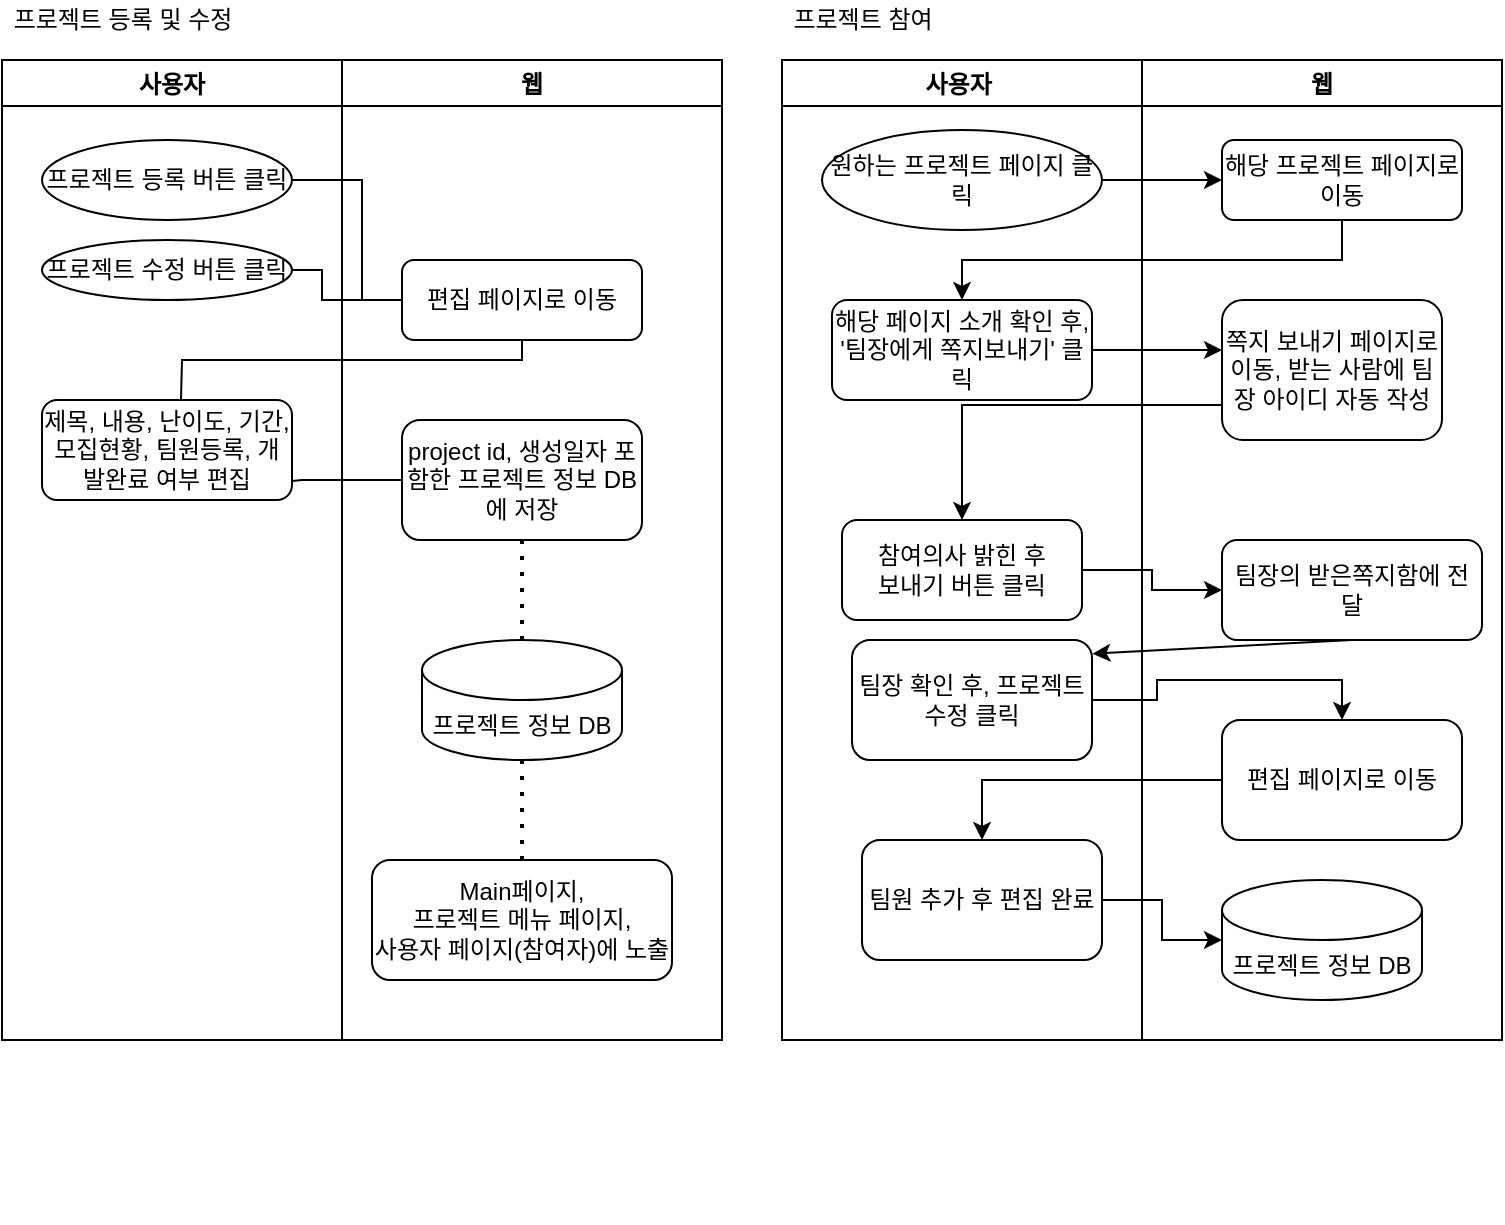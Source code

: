 <mxfile version="17.2.4" type="github"><diagram id="kBh1hhOeBmAW211gL_7e" name="Page-1"><mxGraphModel dx="823" dy="477" grid="1" gridSize="10" guides="1" tooltips="1" connect="1" arrows="1" fold="1" page="1" pageScale="1" pageWidth="827" pageHeight="1169" math="0" shadow="0"><root><mxCell id="0"/><mxCell id="1" parent="0"/><mxCell id="32C1EGCC58qS46MOiEEf-2" value="" style="endArrow=none;html=1;rounded=0;" edge="1" parent="1"><mxGeometry width="50" height="50" relative="1" as="geometry"><mxPoint x="240" y="620" as="sourcePoint"/><mxPoint x="240" y="620" as="targetPoint"/></mxGeometry></mxCell><mxCell id="32C1EGCC58qS46MOiEEf-4" value="사용자" style="swimlane;" vertex="1" parent="1"><mxGeometry x="80" y="40" width="170" height="490" as="geometry"/></mxCell><mxCell id="32C1EGCC58qS46MOiEEf-6" value="프로젝트 등록 버튼 클릭" style="ellipse;whiteSpace=wrap;html=1;" vertex="1" parent="32C1EGCC58qS46MOiEEf-4"><mxGeometry x="20" y="40" width="125" height="40" as="geometry"/></mxCell><mxCell id="32C1EGCC58qS46MOiEEf-8" value="제목, 내용, 난이도, 기간, 모집현황, 팀원등록, 개발완료 여부 편집" style="rounded=1;whiteSpace=wrap;html=1;" vertex="1" parent="32C1EGCC58qS46MOiEEf-4"><mxGeometry x="20" y="170" width="125" height="50" as="geometry"/></mxCell><mxCell id="32C1EGCC58qS46MOiEEf-10" value="프로젝트 수정 버튼 클릭" style="ellipse;whiteSpace=wrap;html=1;" vertex="1" parent="32C1EGCC58qS46MOiEEf-4"><mxGeometry x="20" y="90" width="125" height="30" as="geometry"/></mxCell><mxCell id="32C1EGCC58qS46MOiEEf-5" value="웹" style="swimlane;" vertex="1" parent="1"><mxGeometry x="250" y="40" width="190" height="490" as="geometry"/></mxCell><mxCell id="32C1EGCC58qS46MOiEEf-7" value="편집 페이지로 이동" style="rounded=1;whiteSpace=wrap;html=1;" vertex="1" parent="32C1EGCC58qS46MOiEEf-5"><mxGeometry x="30" y="100" width="120" height="40" as="geometry"/></mxCell><mxCell id="32C1EGCC58qS46MOiEEf-9" value="project id, 생성일자 포함한 프로젝트 정보 DB에 저장" style="rounded=1;whiteSpace=wrap;html=1;" vertex="1" parent="32C1EGCC58qS46MOiEEf-5"><mxGeometry x="30" y="180" width="120" height="60" as="geometry"/></mxCell><mxCell id="32C1EGCC58qS46MOiEEf-15" value="프로젝트 정보 DB" style="shape=cylinder3;whiteSpace=wrap;html=1;boundedLbl=1;backgroundOutline=1;size=15;" vertex="1" parent="32C1EGCC58qS46MOiEEf-5"><mxGeometry x="40" y="290" width="100" height="60" as="geometry"/></mxCell><mxCell id="32C1EGCC58qS46MOiEEf-16" value="" style="endArrow=none;dashed=1;html=1;dashPattern=1 3;strokeWidth=2;rounded=0;entryX=0.5;entryY=1;entryDx=0;entryDy=0;exitX=0.5;exitY=0;exitDx=0;exitDy=0;exitPerimeter=0;" edge="1" parent="32C1EGCC58qS46MOiEEf-5" source="32C1EGCC58qS46MOiEEf-15" target="32C1EGCC58qS46MOiEEf-9"><mxGeometry width="50" height="50" relative="1" as="geometry"><mxPoint x="70" y="290" as="sourcePoint"/><mxPoint x="120" y="240" as="targetPoint"/></mxGeometry></mxCell><mxCell id="32C1EGCC58qS46MOiEEf-26" value="Main페이지,&lt;br&gt;프로젝트 메뉴 페이지,&lt;br&gt;사용자 페이지(참여자)에 노출" style="rounded=1;whiteSpace=wrap;html=1;" vertex="1" parent="32C1EGCC58qS46MOiEEf-5"><mxGeometry x="15" y="400" width="150" height="60" as="geometry"/></mxCell><mxCell id="32C1EGCC58qS46MOiEEf-11" value="" style="endArrow=none;html=1;rounded=0;entryX=1;entryY=0.5;entryDx=0;entryDy=0;exitX=0;exitY=0.5;exitDx=0;exitDy=0;" edge="1" parent="1" source="32C1EGCC58qS46MOiEEf-7" target="32C1EGCC58qS46MOiEEf-6"><mxGeometry width="50" height="50" relative="1" as="geometry"><mxPoint x="320" y="260" as="sourcePoint"/><mxPoint x="370" y="210" as="targetPoint"/><Array as="points"><mxPoint x="260" y="160"/><mxPoint x="260" y="100"/></Array></mxGeometry></mxCell><mxCell id="32C1EGCC58qS46MOiEEf-12" value="" style="endArrow=none;html=1;rounded=0;exitX=1;exitY=0.5;exitDx=0;exitDy=0;entryX=0;entryY=0.5;entryDx=0;entryDy=0;" edge="1" parent="1" source="32C1EGCC58qS46MOiEEf-10" target="32C1EGCC58qS46MOiEEf-7"><mxGeometry width="50" height="50" relative="1" as="geometry"><mxPoint x="320" y="260" as="sourcePoint"/><mxPoint x="370" y="210" as="targetPoint"/><Array as="points"><mxPoint x="240" y="145"/><mxPoint x="240" y="160"/></Array></mxGeometry></mxCell><mxCell id="32C1EGCC58qS46MOiEEf-13" value="" style="endArrow=none;html=1;rounded=0;entryX=0.5;entryY=1;entryDx=0;entryDy=0;exitX=0.556;exitY=-0.007;exitDx=0;exitDy=0;exitPerimeter=0;" edge="1" parent="1" source="32C1EGCC58qS46MOiEEf-8" target="32C1EGCC58qS46MOiEEf-7"><mxGeometry width="50" height="50" relative="1" as="geometry"><mxPoint x="210" y="180" as="sourcePoint"/><mxPoint x="370" y="210" as="targetPoint"/><Array as="points"><mxPoint x="170" y="190"/><mxPoint x="340" y="190"/></Array></mxGeometry></mxCell><mxCell id="32C1EGCC58qS46MOiEEf-14" value="" style="endArrow=none;html=1;rounded=0;exitX=1;exitY=0.81;exitDx=0;exitDy=0;entryX=0;entryY=0.5;entryDx=0;entryDy=0;exitPerimeter=0;" edge="1" parent="1" source="32C1EGCC58qS46MOiEEf-8" target="32C1EGCC58qS46MOiEEf-9"><mxGeometry width="50" height="50" relative="1" as="geometry"><mxPoint x="320" y="260" as="sourcePoint"/><mxPoint x="370" y="210" as="targetPoint"/><Array as="points"><mxPoint x="230" y="250"/></Array></mxGeometry></mxCell><mxCell id="32C1EGCC58qS46MOiEEf-25" value="" style="endArrow=none;dashed=1;html=1;dashPattern=1 3;strokeWidth=2;rounded=0;entryX=0.5;entryY=1;entryDx=0;entryDy=0;entryPerimeter=0;" edge="1" parent="1" target="32C1EGCC58qS46MOiEEf-15"><mxGeometry width="50" height="50" relative="1" as="geometry"><mxPoint x="340" y="440" as="sourcePoint"/><mxPoint x="380" y="350" as="targetPoint"/></mxGeometry></mxCell><mxCell id="32C1EGCC58qS46MOiEEf-27" value="사용자 " style="swimlane;" vertex="1" parent="1"><mxGeometry x="470" y="40" width="180" height="490" as="geometry"/></mxCell><mxCell id="32C1EGCC58qS46MOiEEf-31" value="원하는 프로젝트 페이지 클릭" style="ellipse;whiteSpace=wrap;html=1;" vertex="1" parent="32C1EGCC58qS46MOiEEf-27"><mxGeometry x="20" y="35" width="140" height="50" as="geometry"/></mxCell><mxCell id="32C1EGCC58qS46MOiEEf-36" value="해당 페이지 소개 확인 후, '팀장에게 쪽지보내기' 클릭" style="rounded=1;whiteSpace=wrap;html=1;" vertex="1" parent="32C1EGCC58qS46MOiEEf-27"><mxGeometry x="25" y="120" width="130" height="50" as="geometry"/></mxCell><mxCell id="32C1EGCC58qS46MOiEEf-42" value="참여의사 밝힌 후&lt;br&gt;보내기 버튼 클릭" style="rounded=1;whiteSpace=wrap;html=1;" vertex="1" parent="32C1EGCC58qS46MOiEEf-27"><mxGeometry x="30" y="230" width="120" height="50" as="geometry"/></mxCell><mxCell id="32C1EGCC58qS46MOiEEf-50" value="팀장 확인 후, 프로젝트 수정 클릭" style="rounded=1;whiteSpace=wrap;html=1;" vertex="1" parent="32C1EGCC58qS46MOiEEf-27"><mxGeometry x="35" y="290" width="120" height="60" as="geometry"/></mxCell><mxCell id="32C1EGCC58qS46MOiEEf-52" value="팀원 추가 후 편집 완료" style="rounded=1;whiteSpace=wrap;html=1;" vertex="1" parent="32C1EGCC58qS46MOiEEf-27"><mxGeometry x="40" y="390" width="120" height="60" as="geometry"/></mxCell><mxCell id="32C1EGCC58qS46MOiEEf-28" value="웹" style="swimlane;" vertex="1" parent="1"><mxGeometry x="650" y="40" width="180" height="490" as="geometry"/></mxCell><mxCell id="32C1EGCC58qS46MOiEEf-33" value="해당 프로젝트 페이지로 이동" style="rounded=1;whiteSpace=wrap;html=1;" vertex="1" parent="32C1EGCC58qS46MOiEEf-28"><mxGeometry x="40" y="40" width="120" height="40" as="geometry"/></mxCell><mxCell id="32C1EGCC58qS46MOiEEf-41" value="쪽지 보내기 페이지로 이동, 받는 사람에 팀장 아이디 자동 작성" style="rounded=1;whiteSpace=wrap;html=1;" vertex="1" parent="32C1EGCC58qS46MOiEEf-28"><mxGeometry x="40" y="120" width="110" height="70" as="geometry"/></mxCell><mxCell id="32C1EGCC58qS46MOiEEf-44" value="팀장의 받은쪽지함에 전달" style="rounded=1;whiteSpace=wrap;html=1;" vertex="1" parent="32C1EGCC58qS46MOiEEf-28"><mxGeometry x="40" y="240" width="130" height="50" as="geometry"/></mxCell><mxCell id="32C1EGCC58qS46MOiEEf-51" value="편집 페이지로 이동" style="rounded=1;whiteSpace=wrap;html=1;" vertex="1" parent="32C1EGCC58qS46MOiEEf-28"><mxGeometry x="40" y="330" width="120" height="60" as="geometry"/></mxCell><mxCell id="32C1EGCC58qS46MOiEEf-54" value="프로젝트 정보 DB" style="shape=cylinder3;whiteSpace=wrap;html=1;boundedLbl=1;backgroundOutline=1;size=15;" vertex="1" parent="32C1EGCC58qS46MOiEEf-28"><mxGeometry x="40" y="410" width="100" height="60" as="geometry"/></mxCell><mxCell id="32C1EGCC58qS46MOiEEf-29" value="프로젝트 등록 및 수정" style="text;html=1;align=center;verticalAlign=middle;resizable=0;points=[];autosize=1;strokeColor=none;fillColor=none;" vertex="1" parent="1"><mxGeometry x="80" y="10" width="120" height="20" as="geometry"/></mxCell><mxCell id="32C1EGCC58qS46MOiEEf-30" value="프로젝트 참여" style="text;html=1;align=center;verticalAlign=middle;resizable=0;points=[];autosize=1;strokeColor=none;fillColor=none;" vertex="1" parent="1"><mxGeometry x="470" y="10" width="80" height="20" as="geometry"/></mxCell><mxCell id="32C1EGCC58qS46MOiEEf-32" style="edgeStyle=orthogonalEdgeStyle;rounded=0;orthogonalLoop=1;jettySize=auto;html=1;" edge="1" parent="1" source="32C1EGCC58qS46MOiEEf-31"><mxGeometry relative="1" as="geometry"><mxPoint x="690" y="100" as="targetPoint"/></mxGeometry></mxCell><mxCell id="32C1EGCC58qS46MOiEEf-38" value="" style="endArrow=classic;html=1;rounded=0;entryX=0.5;entryY=0;entryDx=0;entryDy=0;exitX=0.5;exitY=1;exitDx=0;exitDy=0;" edge="1" parent="1" source="32C1EGCC58qS46MOiEEf-33" target="32C1EGCC58qS46MOiEEf-36"><mxGeometry width="50" height="50" relative="1" as="geometry"><mxPoint x="420" y="240" as="sourcePoint"/><mxPoint x="470" y="190" as="targetPoint"/><Array as="points"><mxPoint x="750" y="140"/><mxPoint x="560" y="140"/></Array></mxGeometry></mxCell><mxCell id="32C1EGCC58qS46MOiEEf-40" style="edgeStyle=orthogonalEdgeStyle;rounded=0;orthogonalLoop=1;jettySize=auto;html=1;" edge="1" parent="1" source="32C1EGCC58qS46MOiEEf-36"><mxGeometry relative="1" as="geometry"><mxPoint x="690" y="185" as="targetPoint"/></mxGeometry></mxCell><mxCell id="32C1EGCC58qS46MOiEEf-43" style="edgeStyle=orthogonalEdgeStyle;rounded=0;orthogonalLoop=1;jettySize=auto;html=1;entryX=0;entryY=0.5;entryDx=0;entryDy=0;" edge="1" parent="1" source="32C1EGCC58qS46MOiEEf-42" target="32C1EGCC58qS46MOiEEf-44"><mxGeometry relative="1" as="geometry"><mxPoint x="680" y="265" as="targetPoint"/></mxGeometry></mxCell><mxCell id="32C1EGCC58qS46MOiEEf-45" style="edgeStyle=orthogonalEdgeStyle;rounded=0;orthogonalLoop=1;jettySize=auto;html=1;exitX=0;exitY=0.75;exitDx=0;exitDy=0;" edge="1" parent="1" source="32C1EGCC58qS46MOiEEf-41" target="32C1EGCC58qS46MOiEEf-42"><mxGeometry relative="1" as="geometry"/></mxCell><mxCell id="32C1EGCC58qS46MOiEEf-55" style="edgeStyle=orthogonalEdgeStyle;rounded=0;orthogonalLoop=1;jettySize=auto;html=1;" edge="1" parent="1" source="32C1EGCC58qS46MOiEEf-52" target="32C1EGCC58qS46MOiEEf-54"><mxGeometry relative="1" as="geometry"/></mxCell><mxCell id="32C1EGCC58qS46MOiEEf-56" style="edgeStyle=orthogonalEdgeStyle;rounded=0;orthogonalLoop=1;jettySize=auto;html=1;entryX=0.5;entryY=0;entryDx=0;entryDy=0;" edge="1" parent="1" source="32C1EGCC58qS46MOiEEf-51" target="32C1EGCC58qS46MOiEEf-52"><mxGeometry relative="1" as="geometry"/></mxCell><mxCell id="32C1EGCC58qS46MOiEEf-57" style="edgeStyle=orthogonalEdgeStyle;rounded=0;orthogonalLoop=1;jettySize=auto;html=1;entryX=0.5;entryY=0;entryDx=0;entryDy=0;" edge="1" parent="1" source="32C1EGCC58qS46MOiEEf-50" target="32C1EGCC58qS46MOiEEf-51"><mxGeometry relative="1" as="geometry"/></mxCell><mxCell id="32C1EGCC58qS46MOiEEf-59" value="" style="endArrow=classic;html=1;rounded=0;exitX=0.5;exitY=1;exitDx=0;exitDy=0;entryX=1.002;entryY=0.115;entryDx=0;entryDy=0;entryPerimeter=0;" edge="1" parent="1" source="32C1EGCC58qS46MOiEEf-44" target="32C1EGCC58qS46MOiEEf-50"><mxGeometry width="50" height="50" relative="1" as="geometry"><mxPoint x="410" y="350" as="sourcePoint"/><mxPoint x="460" y="300" as="targetPoint"/></mxGeometry></mxCell></root></mxGraphModel></diagram></mxfile>